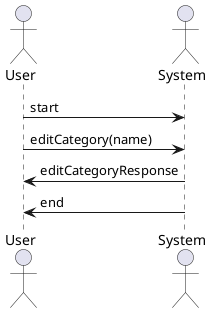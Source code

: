 @startuml edit_category

skinparam backgroundColor #FFFFFF


actor User
actor System

User -> System: start
User -> System: editCategory(name)
System -> User: editCategoryResponse
System -> User: end
@enduml
